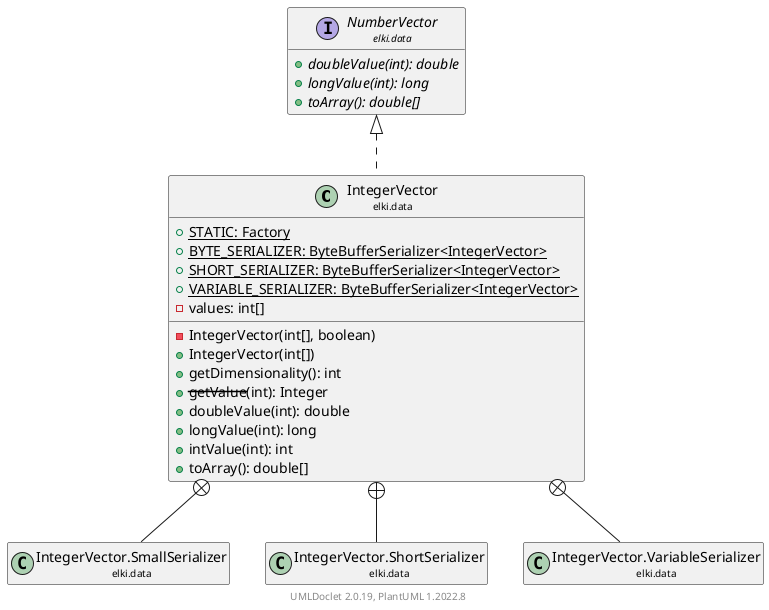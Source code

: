 @startuml
    remove .*\.(Instance|Par|Parameterizer|Factory)$
    set namespaceSeparator none
    hide empty fields
    hide empty methods

    class "<size:14>IntegerVector\n<size:10>elki.data" as elki.data.IntegerVector [[IntegerVector.html]] {
        {static} +STATIC: Factory
        {static} +BYTE_SERIALIZER: ByteBufferSerializer<IntegerVector>
        {static} +SHORT_SERIALIZER: ByteBufferSerializer<IntegerVector>
        {static} +VARIABLE_SERIALIZER: ByteBufferSerializer<IntegerVector>
        -values: int[]
        -IntegerVector(int[], boolean)
        +IntegerVector(int[])
        +getDimensionality(): int
        +--getValue--(int): Integer
        +doubleValue(int): double
        +longValue(int): long
        +intValue(int): int
        +toArray(): double[]
    }

    interface "<size:14>NumberVector\n<size:10>elki.data" as elki.data.NumberVector [[NumberVector.html]] {
        {abstract} +doubleValue(int): double
        {abstract} +longValue(int): long
        {abstract} +toArray(): double[]
    }
    class "<size:14>IntegerVector.Factory\n<size:10>elki.data" as elki.data.IntegerVector.Factory [[IntegerVector.Factory.html]]
    class "<size:14>IntegerVector.SmallSerializer\n<size:10>elki.data" as elki.data.IntegerVector.SmallSerializer [[IntegerVector.SmallSerializer.html]]
    class "<size:14>IntegerVector.ShortSerializer\n<size:10>elki.data" as elki.data.IntegerVector.ShortSerializer [[IntegerVector.ShortSerializer.html]]
    class "<size:14>IntegerVector.VariableSerializer\n<size:10>elki.data" as elki.data.IntegerVector.VariableSerializer [[IntegerVector.VariableSerializer.html]]

    elki.data.NumberVector <|.. elki.data.IntegerVector
    elki.data.IntegerVector +-- elki.data.IntegerVector.Factory
    elki.data.IntegerVector +-- elki.data.IntegerVector.SmallSerializer
    elki.data.IntegerVector +-- elki.data.IntegerVector.ShortSerializer
    elki.data.IntegerVector +-- elki.data.IntegerVector.VariableSerializer

    center footer UMLDoclet 2.0.19, PlantUML 1.2022.8
@enduml
